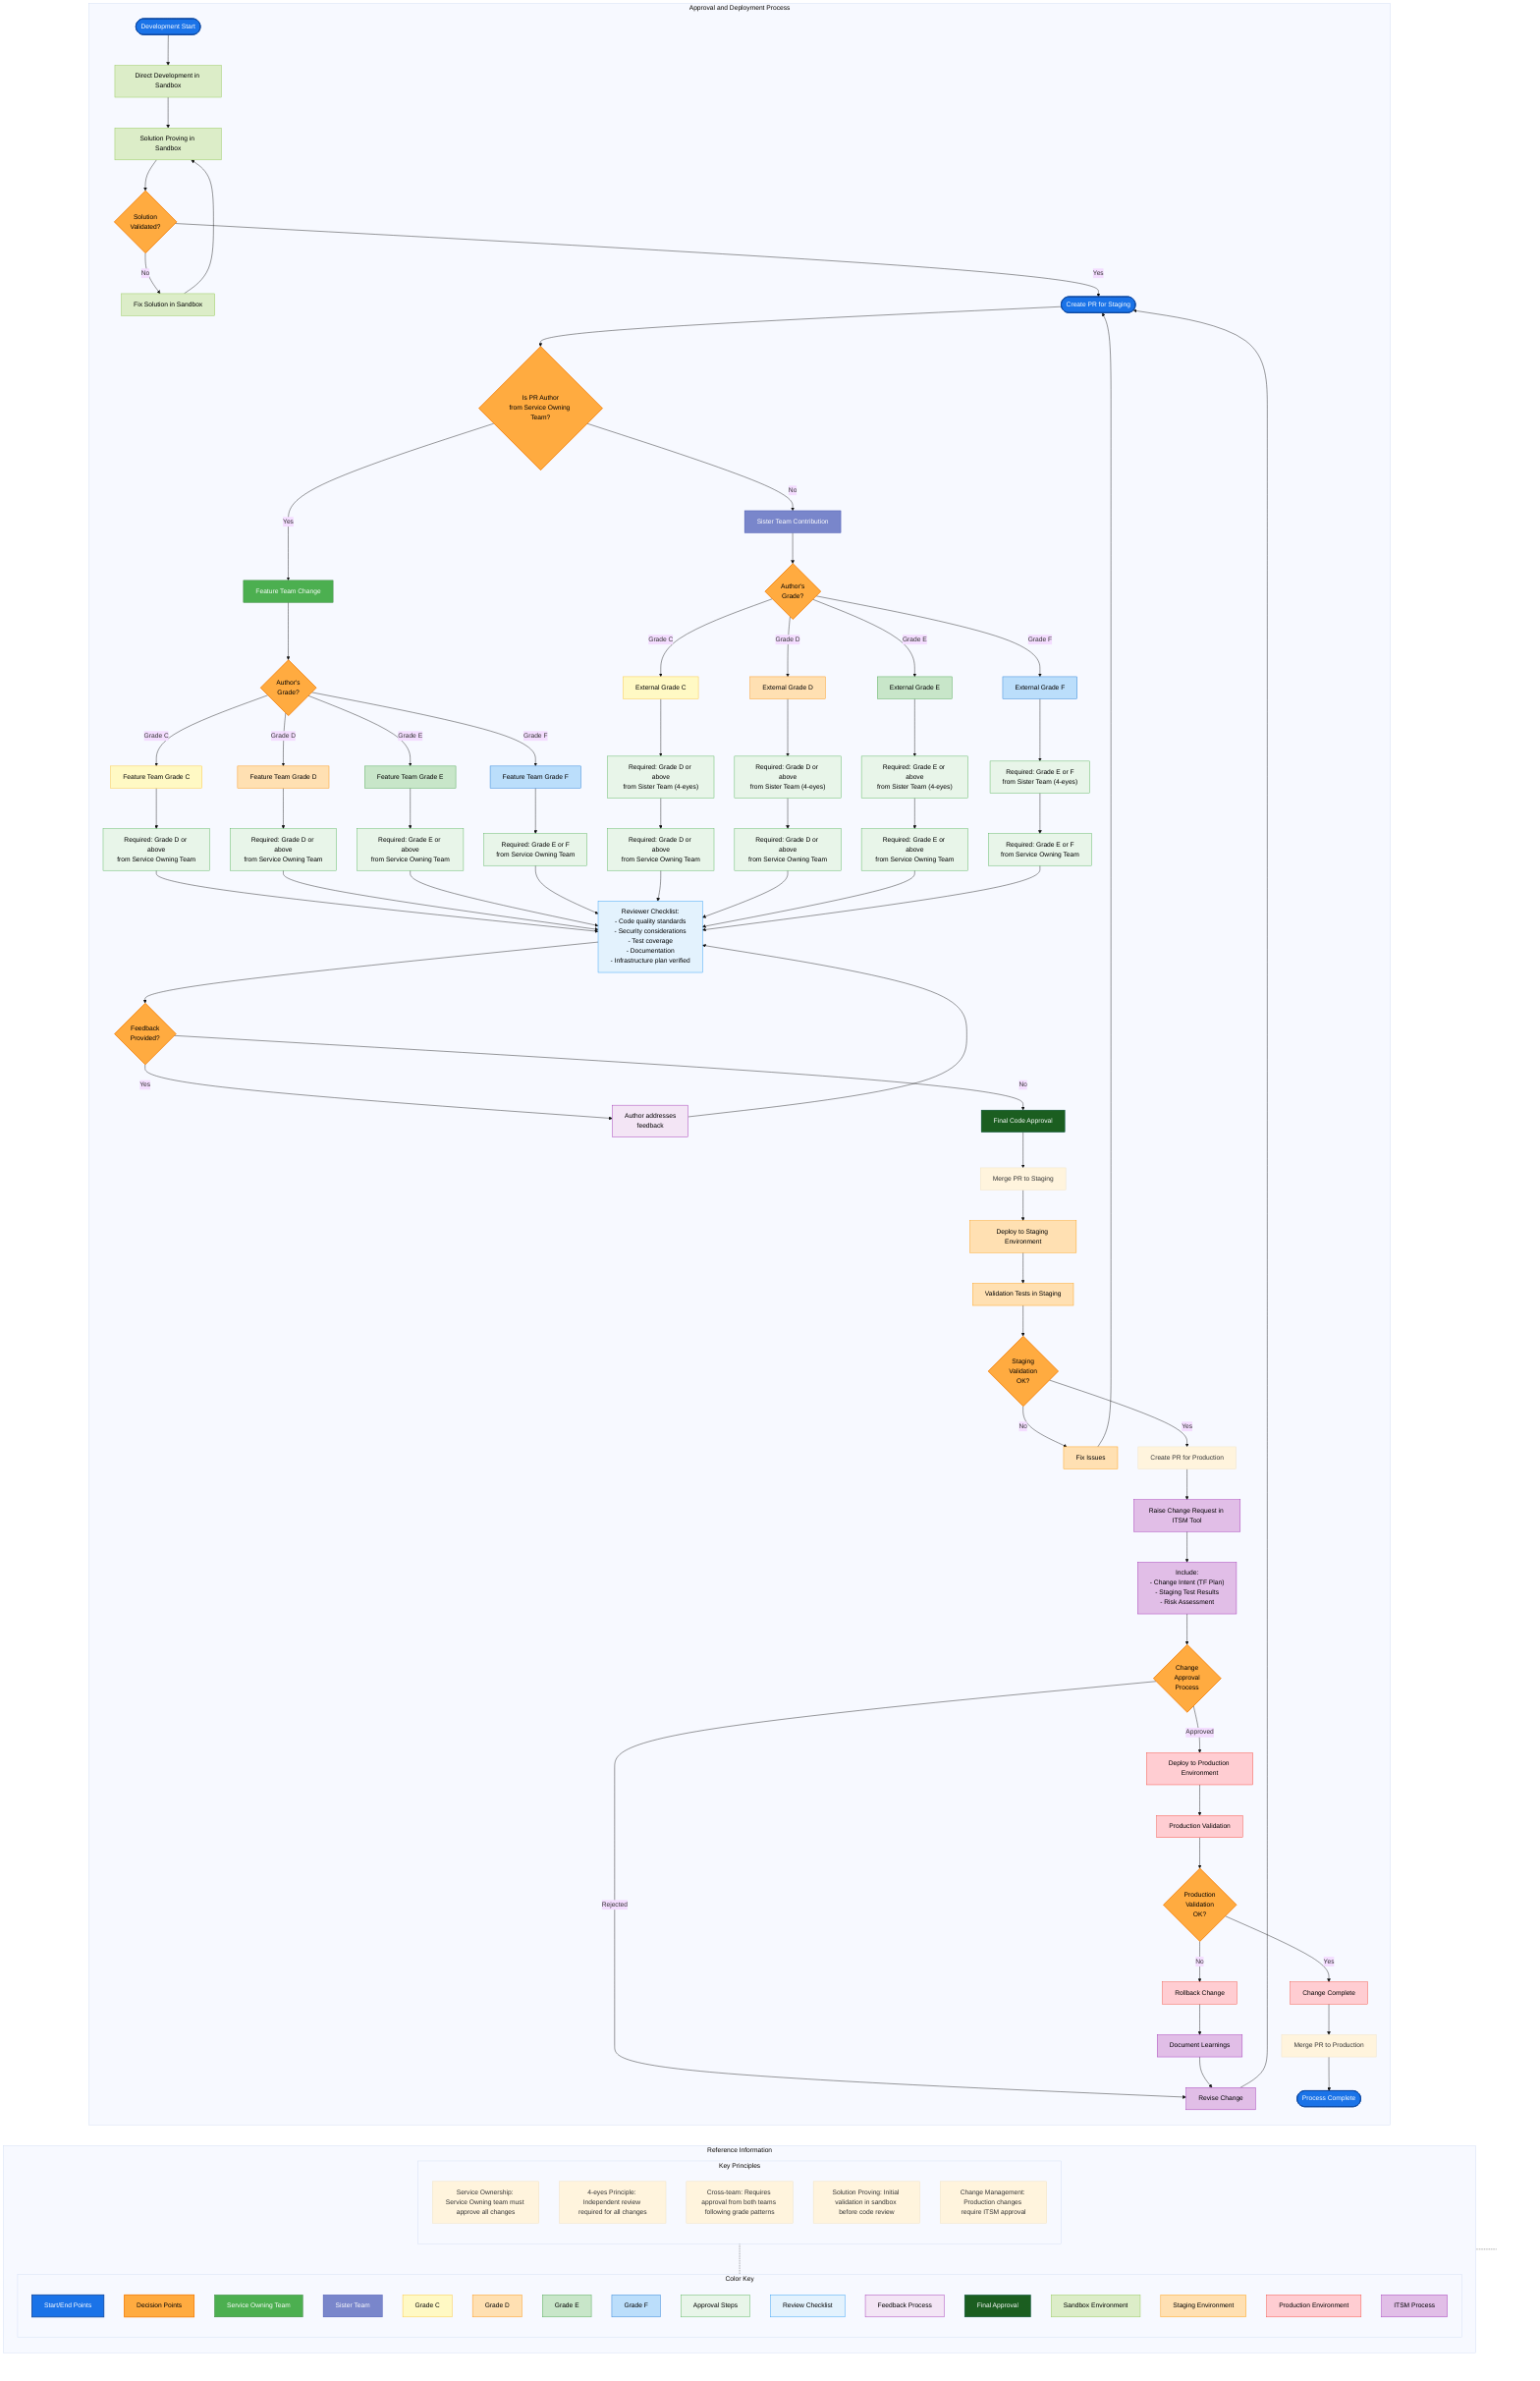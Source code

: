 %%{init: {'theme': 'base', 'themeVariables': { 'canvasBg': '#f0f0f0' }}}%%
flowchart LR
    %% Main flow colors
    classDef startEnd fill:#1a73e8,stroke:#0d47a1,color:white,stroke-width:2px
    classDef question fill:#ffab40,stroke:#f57c00,color:black,stroke-width:2px
    classDef process fill:#f5f5f5,stroke:#9e9e9e,color:black
    classDef hidden fill:none,stroke:none,color:none
    
    %% Team colors
    classDef serviceOwning fill:#4caf50,stroke:#2e7d32,color:white
    classDef sisterTeam fill:#7986cb,stroke:#3949ab,color:white
    
    %% Grade colors
    classDef gradeC fill:#fff9c4,stroke:#fbc02d,color:black
    classDef gradeD fill:#ffe0b2,stroke:#fb8c00,color:black
    classDef gradeE fill:#c8e6c9,stroke:#43a047,color:black
    classDef gradeF fill:#bbdefb,stroke:#1976d2,color:black
    
    %% Approval colors
    classDef approval fill:#e8f5e9,stroke:#4caf50,color:black
    classDef reviewChecklist fill:#e3f2fd,stroke:#2196f3,color:black
    classDef feedback fill:#f3e5f5,stroke:#9c27b0,color:black
    classDef finalApproval fill:#1b5e20,stroke:#004d40,color:white
    classDef noApproval fill:#e0e0e0,stroke:#9e9e9e,color:black
    
    %% Environment colors
    classDef sandbox fill:#DCEDC8,stroke:#8BC34A,color:black
    classDef staging fill:#FFE0B2,stroke:#FF9800,color:black
    classDef production fill:#FFCDD2,stroke:#F44336,color:black
    classDef itsm fill:#E1BEE7,stroke:#9C27B0,color:black
    
    subgraph Reference["Reference Information"]
        direction TB
        
        subgraph Principles["Key Principles"]
            direction TB
            p1["Service Ownership: Service Owning team must approve all changes"]
            p2["4-eyes Principle: Independent review required for all changes"]
            p3["Cross-team: Requires approval from both teams following grade patterns"]
            p4["Solution Proving: Initial validation in sandbox before code review"]
            p5["Change Management: Production changes require ITSM approval"]
        end
        
        subgraph ColorKey["Color Key"]
            direction TB
            k1["Start/End Points"]
            k2["Decision Points"]
            k3["Service Owning Team"]
            k4["Sister Team"]
            k5["Grade C"]
            k6["Grade D"]
            k7["Grade E"]
            k8["Grade F"]
            k9["Approval Steps"]
            k10["Review Checklist"]
            k11["Feedback Process"]
            k12["Final Approval"]
            k14["Sandbox Environment"]
            k15["Staging Environment"]
            k16["Production Environment"]
            k17["ITSM Process"]
        end
        
        %% Force side-by-side layout
        Principles -.- ColorKey
    end
    
    spacer1[" "]:::hidden
    Reference -.- spacer1:::hidden
    
    subgraph Process["Approval and Deployment Process"]
        direction TB
        %% Sandbox Development (No PR)
        DevStart([Development Start]) --> SandboxDev["Direct Development in Sandbox"]:::sandbox
        SandboxDev --> SolutionProving["Solution Proving in Sandbox"]:::sandbox
        SolutionProving --> SandboxValidation{Solution\nValidated?}
        
        SandboxValidation -->|No| FixSolution["Fix Solution in Sandbox"]:::sandbox
        SandboxValidation -->|Yes| PR([Create PR for Staging])
        
        FixSolution --> SolutionProving
        
        %% PR Approval Process for Staging
        PR --> OwnerCheck{Is PR Author\nfrom Service Owning Team?}
        
        OwnerCheck -->|Yes| InternalPath["Feature Team Change"]
        OwnerCheck -->|No| ExternalPath["Sister Team Contribution"]
        
        InternalPath --> InternalGradeCheck{Author's\nGrade?}
        ExternalPath --> ExternalGradeCheck{Author's\nGrade?}
        
        %% Feature team approval path
        InternalGradeCheck -->|Grade C| IC["Feature Team Grade C"]
        InternalGradeCheck -->|Grade D| ID["Feature Team Grade D"]
        InternalGradeCheck -->|Grade E| IE["Feature Team Grade E"]
        InternalGradeCheck -->|Grade F| IF["Feature Team Grade F"]
        
        IC --> ICApproval["Required: Grade D or above\nfrom Service Owning Team"]
        ID --> IDApproval["Required: Grade D or above\nfrom Service Owning Team"]
        IE --> IEApproval["Required: Grade E or above\nfrom Service Owning Team"]
        IF --> IFApproval["Required: Grade E or F\nfrom Service Owning Team"]
        
        %% Sister team approval path
        ExternalGradeCheck -->|Grade C| EC["External Grade C"]
        ExternalGradeCheck -->|Grade D| ED["External Grade D"]
        ExternalGradeCheck -->|Grade E| EE["External Grade E"]
        ExternalGradeCheck -->|Grade F| EF["External Grade F"]
        
        %% Sister team internal 4-eyes check
        EC --> ECApproval["Required: Grade D or above\nfrom Sister Team (4-eyes)"]
        ED --> EDApproval["Required: Grade D or above\nfrom Sister Team (4-eyes)"]
        EE --> EEApproval["Required: Grade E or above\nfrom Sister Team (4-eyes)"]
        EF --> EFApproval["Required: Grade E or F\nfrom Sister Team (4-eyes)"]
        
        %% Service owning team approval (same grade pattern)
        ECApproval --> OCApproval["Required: Grade D or above\nfrom Service Owning Team"]
        EDApproval --> ODApproval["Required: Grade D or above\nfrom Service Owning Team"]
        EEApproval --> OEApproval["Required: Grade E or above\nfrom Service Owning Team"]
        EFApproval --> OFApproval["Required: Grade E or F\nfrom Service Owning Team"]
        
        %% Connect all approval paths to review checklist
        ICApproval --> ReviewChecklist
        IDApproval --> ReviewChecklist
        IEApproval --> ReviewChecklist
        IFApproval --> ReviewChecklist
        
        OCApproval --> ReviewChecklist
        ODApproval --> ReviewChecklist
        OEApproval --> ReviewChecklist
        OFApproval --> ReviewChecklist
        
        ReviewChecklist["Reviewer Checklist:\n- Code quality standards\n- Security considerations\n- Test coverage\n- Documentation\n- Infrastructure plan verified"] --> FeedbackLoop{Feedback\nProvided?}
        
        FeedbackLoop -->|Yes| AddressFeedback["Author addresses\nfeedback"]
        FeedbackLoop -->|No| FinalCodeApproval["Final Code Approval"]
        
        AddressFeedback --> ReviewChecklist
        
        %% Final staging deployment
        FinalCodeApproval --> MergePRStaging["Merge PR to Staging"]
        MergePRStaging --> DeployStaging["Deploy to Staging Environment"]:::staging
        
        DeployStaging --> StagingTest["Validation Tests in Staging"]:::staging
        StagingTest --> StagingOK{Staging\nValidation\nOK?}
        StagingOK -->|No| FixStaging["Fix Issues"]:::staging
        StagingOK -->|Yes| CreatePRProd["Create PR for Production"]
        
        CreatePRProd --> RaiseITSM["Raise Change Request in ITSM Tool"]:::itsm
        
        FixStaging --> PR
        
        %% Production Path via ITSM
        RaiseITSM --> ITSMDetails["Include:\n- Change Intent (TF Plan)\n- Staging Test Results\n- Risk Assessment"]:::itsm
        ITSMDetails --> ChangeApproval{Change\nApproval\nProcess}
        
        ChangeApproval -->|Rejected| ReviseChange["Revise Change"]:::itsm
        ChangeApproval -->|Approved| ProdEnv["Deploy to Production Environment"]:::production
        
        ReviseChange --> PR
        
        ProdEnv --> ProdValidation["Production Validation"]:::production
        ProdValidation --> ProdOK{Production\nValidation\nOK?}
        
        ProdOK -->|No| Rollback["Rollback Change"]:::production
        ProdOK -->|Yes| Complete["Change Complete"]:::production
        
        Rollback --> LearnFromFailure["Document Learnings"]:::itsm
        LearnFromFailure --> ReviseChange
        
        Complete --> MergePRProd["Merge PR to Production"]
        MergePRProd --> Completion([Process Complete])
    end
    
    %% Apply classes
    class DevStart,PR,Completion startEnd
    class OwnerCheck,InternalGradeCheck,ExternalGradeCheck,FeedbackLoop,SandboxValidation,StagingOK,ChangeApproval,ProdOK question
    class InternalPath,IC,ID,IE,IF serviceOwning
    class ExternalPath,EC,ED,EE,EF sisterTeam
    
    %% Grade-specific node colors
    class IC,EC gradeC
    class ID,ED gradeD
    class IE,EE gradeE
    class IF,EF gradeF
    
    %% Process node colors
    class ECApproval,EDApproval,EEApproval,EFApproval approval
    class ICApproval,IDApproval,IEApproval,IFApproval approval
    class OCApproval,ODApproval,OEApproval,OFApproval approval
    class ReviewChecklist reviewChecklist
    class AddressFeedback feedback
    class FinalCodeApproval finalApproval
    
    %% Environment node colors
    class SandboxDev,SolutionProving,FixSolution sandbox
    class DeployStaging,StagingTest,FixStaging staging
    class ProdEnv,ProdValidation,Rollback,Complete production
    class RaiseITSM,ITSMDetails,ReviseChange,LearnFromFailure itsm
    
    %% Apply classes to color key
    class k1 startEnd
    class k2 question
    class k3 serviceOwning
    class k4 sisterTeam
    class k5 gradeC
    class k6 gradeD
    class k7 gradeE
    class k8 gradeF
    class k9 approval
    class k10 reviewChecklist
    class k11 feedback
    class k12 finalApproval
    class k14 sandbox
    class k15 staging
    class k16 production
    class k17 itsm